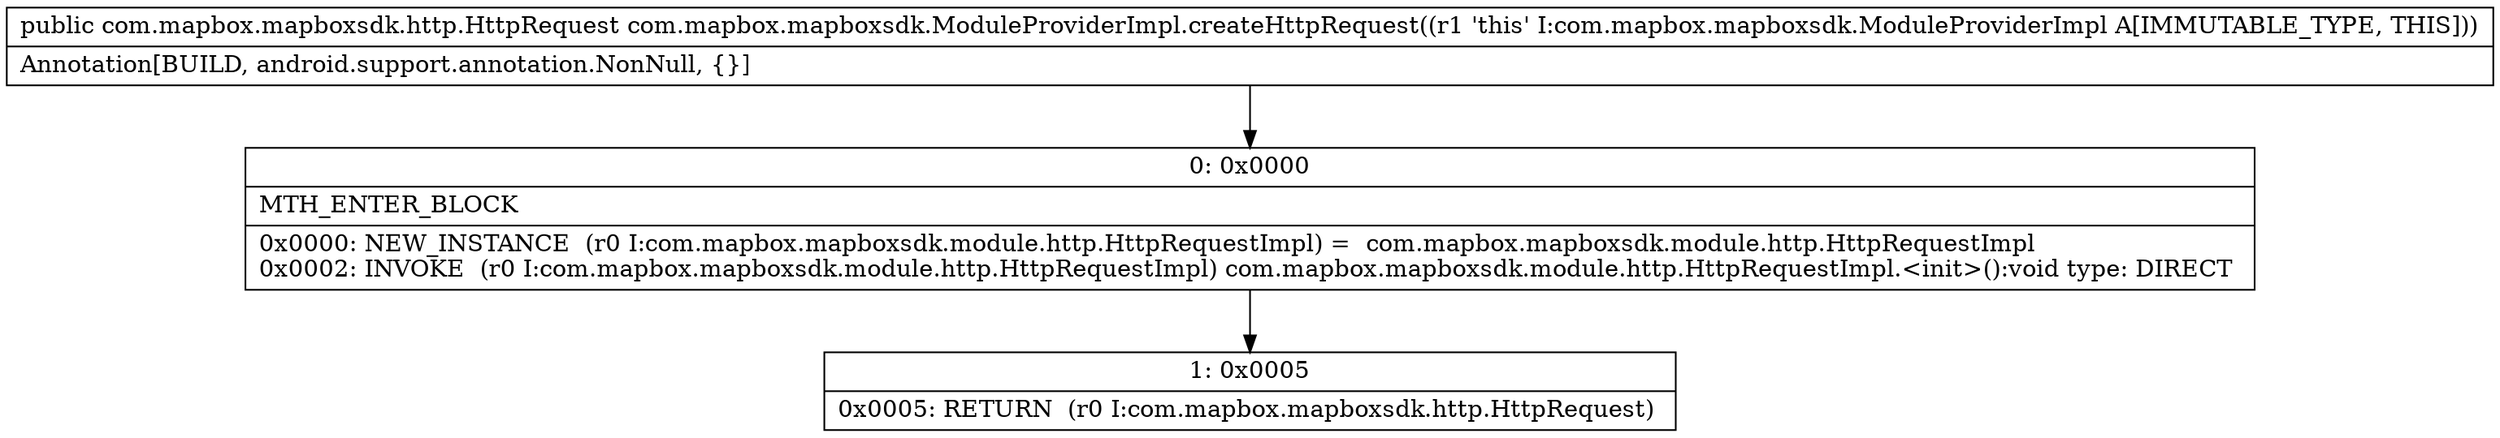 digraph "CFG forcom.mapbox.mapboxsdk.ModuleProviderImpl.createHttpRequest()Lcom\/mapbox\/mapboxsdk\/http\/HttpRequest;" {
Node_0 [shape=record,label="{0\:\ 0x0000|MTH_ENTER_BLOCK\l|0x0000: NEW_INSTANCE  (r0 I:com.mapbox.mapboxsdk.module.http.HttpRequestImpl) =  com.mapbox.mapboxsdk.module.http.HttpRequestImpl \l0x0002: INVOKE  (r0 I:com.mapbox.mapboxsdk.module.http.HttpRequestImpl) com.mapbox.mapboxsdk.module.http.HttpRequestImpl.\<init\>():void type: DIRECT \l}"];
Node_1 [shape=record,label="{1\:\ 0x0005|0x0005: RETURN  (r0 I:com.mapbox.mapboxsdk.http.HttpRequest) \l}"];
MethodNode[shape=record,label="{public com.mapbox.mapboxsdk.http.HttpRequest com.mapbox.mapboxsdk.ModuleProviderImpl.createHttpRequest((r1 'this' I:com.mapbox.mapboxsdk.ModuleProviderImpl A[IMMUTABLE_TYPE, THIS]))  | Annotation[BUILD, android.support.annotation.NonNull, \{\}]\l}"];
MethodNode -> Node_0;
Node_0 -> Node_1;
}

